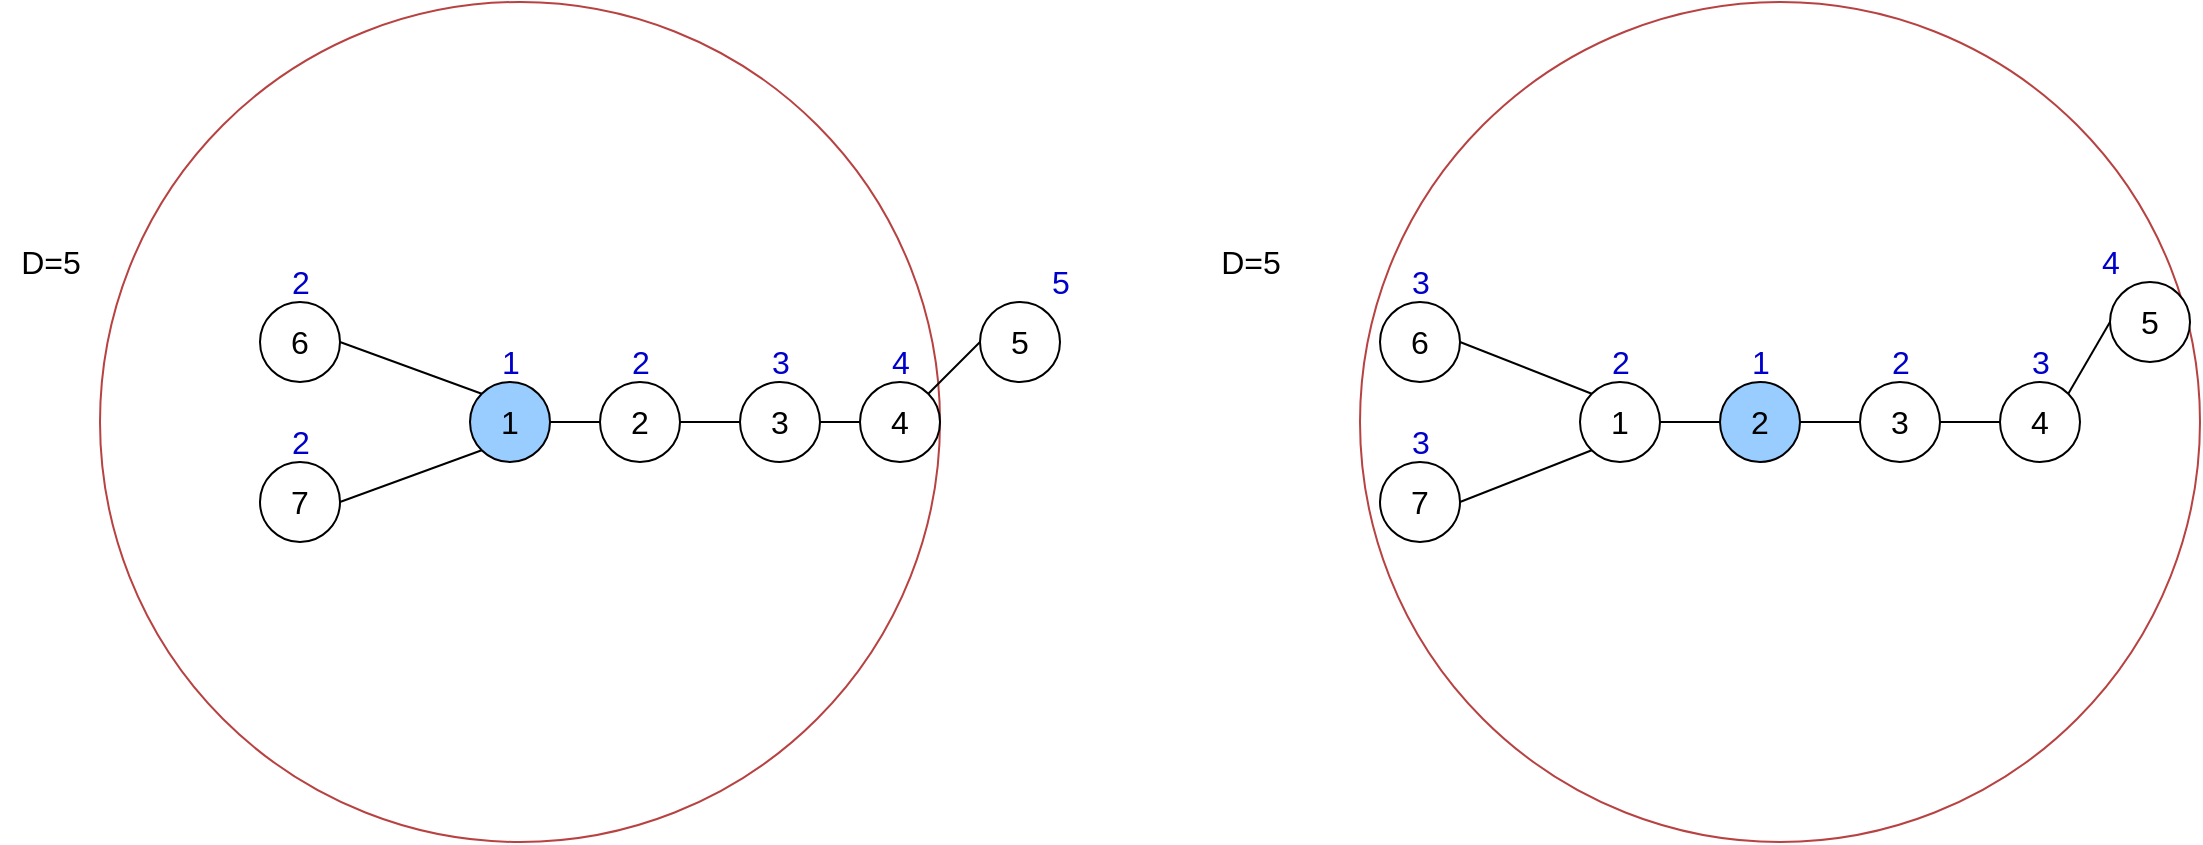 <mxfile version="12.6.8" type="device"><diagram id="LAXYo5VyAn5HuRE-vmGb" name="Page-1"><mxGraphModel dx="1218" dy="1762" grid="1" gridSize="10" guides="1" tooltips="1" connect="1" arrows="1" fold="1" page="1" pageScale="1" pageWidth="850" pageHeight="1100" math="0" shadow="0"><root><mxCell id="0"/><mxCell id="1" parent="0"/><mxCell id="M7lW4U-Q9ZDYVyDOkW2s-109" value="" style="ellipse;whiteSpace=wrap;html=1;aspect=fixed;comic=0;strokeColor=#B84242;fillColor=none;gradientColor=none;fontSize=16;" vertex="1" parent="1"><mxGeometry x="80" y="-50" width="420" height="420" as="geometry"/></mxCell><mxCell id="M7lW4U-Q9ZDYVyDOkW2s-103" value="" style="ellipse;whiteSpace=wrap;html=1;aspect=fixed;comic=0;strokeColor=#B84242;fillColor=none;gradientColor=none;fontSize=16;" vertex="1" parent="1"><mxGeometry x="710" y="-50" width="420" height="420" as="geometry"/></mxCell><mxCell id="M7lW4U-Q9ZDYVyDOkW2s-2" value="1" style="ellipse;whiteSpace=wrap;html=1;aspect=fixed;fontSize=16;fillColor=#99CCFF;" vertex="1" parent="1"><mxGeometry x="265" y="140" width="40" height="40" as="geometry"/></mxCell><mxCell id="M7lW4U-Q9ZDYVyDOkW2s-3" value="6" style="ellipse;whiteSpace=wrap;html=1;aspect=fixed;fontSize=16;" vertex="1" parent="1"><mxGeometry x="160" y="100" width="40" height="40" as="geometry"/></mxCell><mxCell id="M7lW4U-Q9ZDYVyDOkW2s-4" value="7" style="ellipse;whiteSpace=wrap;html=1;aspect=fixed;fontSize=16;" vertex="1" parent="1"><mxGeometry x="160" y="180" width="40" height="40" as="geometry"/></mxCell><mxCell id="M7lW4U-Q9ZDYVyDOkW2s-5" value="3" style="ellipse;whiteSpace=wrap;html=1;aspect=fixed;fontSize=16;" vertex="1" parent="1"><mxGeometry x="400" y="140" width="40" height="40" as="geometry"/></mxCell><mxCell id="M7lW4U-Q9ZDYVyDOkW2s-6" value="4" style="ellipse;whiteSpace=wrap;html=1;aspect=fixed;fontSize=16;" vertex="1" parent="1"><mxGeometry x="460" y="140" width="40" height="40" as="geometry"/></mxCell><mxCell id="M7lW4U-Q9ZDYVyDOkW2s-8" value="2" style="ellipse;whiteSpace=wrap;html=1;aspect=fixed;fontSize=16;" vertex="1" parent="1"><mxGeometry x="330" y="140" width="40" height="40" as="geometry"/></mxCell><mxCell id="M7lW4U-Q9ZDYVyDOkW2s-9" value="5" style="ellipse;whiteSpace=wrap;html=1;aspect=fixed;fontSize=16;" vertex="1" parent="1"><mxGeometry x="520" y="100" width="40" height="40" as="geometry"/></mxCell><mxCell id="M7lW4U-Q9ZDYVyDOkW2s-10" value="" style="endArrow=none;html=1;fontSize=16;exitX=1;exitY=0.5;exitDx=0;exitDy=0;entryX=0;entryY=0;entryDx=0;entryDy=0;" edge="1" parent="1" source="M7lW4U-Q9ZDYVyDOkW2s-3" target="M7lW4U-Q9ZDYVyDOkW2s-2"><mxGeometry width="50" height="50" relative="1" as="geometry"><mxPoint x="210" y="100" as="sourcePoint"/><mxPoint x="226" y="150" as="targetPoint"/></mxGeometry></mxCell><mxCell id="M7lW4U-Q9ZDYVyDOkW2s-13" value="" style="endArrow=none;html=1;fontSize=16;exitX=1;exitY=0.5;exitDx=0;exitDy=0;entryX=0;entryY=1;entryDx=0;entryDy=0;" edge="1" parent="1" source="M7lW4U-Q9ZDYVyDOkW2s-4" target="M7lW4U-Q9ZDYVyDOkW2s-2"><mxGeometry width="50" height="50" relative="1" as="geometry"><mxPoint x="190" y="130" as="sourcePoint"/><mxPoint x="235.858" y="155.858" as="targetPoint"/></mxGeometry></mxCell><mxCell id="M7lW4U-Q9ZDYVyDOkW2s-14" value="" style="endArrow=none;html=1;fontSize=16;exitX=0;exitY=0.5;exitDx=0;exitDy=0;entryX=1;entryY=0.5;entryDx=0;entryDy=0;" edge="1" parent="1" source="M7lW4U-Q9ZDYVyDOkW2s-8" target="M7lW4U-Q9ZDYVyDOkW2s-2"><mxGeometry width="50" height="50" relative="1" as="geometry"><mxPoint x="200" y="140" as="sourcePoint"/><mxPoint x="245.858" y="165.858" as="targetPoint"/></mxGeometry></mxCell><mxCell id="M7lW4U-Q9ZDYVyDOkW2s-16" value="" style="endArrow=none;html=1;fontSize=16;exitX=0;exitY=0.5;exitDx=0;exitDy=0;entryX=1;entryY=0.5;entryDx=0;entryDy=0;" edge="1" parent="1" source="M7lW4U-Q9ZDYVyDOkW2s-6" target="M7lW4U-Q9ZDYVyDOkW2s-5"><mxGeometry width="50" height="50" relative="1" as="geometry"><mxPoint x="390" y="170" as="sourcePoint"/><mxPoint x="430" y="160" as="targetPoint"/></mxGeometry></mxCell><mxCell id="M7lW4U-Q9ZDYVyDOkW2s-18" value="" style="endArrow=none;html=1;fontSize=16;exitX=0;exitY=0.5;exitDx=0;exitDy=0;entryX=1;entryY=0;entryDx=0;entryDy=0;" edge="1" parent="1" source="M7lW4U-Q9ZDYVyDOkW2s-9" target="M7lW4U-Q9ZDYVyDOkW2s-6"><mxGeometry width="50" height="50" relative="1" as="geometry"><mxPoint x="470" y="170" as="sourcePoint"/><mxPoint x="430" y="170" as="targetPoint"/></mxGeometry></mxCell><mxCell id="M7lW4U-Q9ZDYVyDOkW2s-20" value="D=5" style="text;html=1;align=center;verticalAlign=middle;resizable=0;points=[];autosize=1;fontSize=16;" vertex="1" parent="1"><mxGeometry x="30" y="70" width="50" height="20" as="geometry"/></mxCell><mxCell id="M7lW4U-Q9ZDYVyDOkW2s-36" value="1" style="ellipse;whiteSpace=wrap;html=1;aspect=fixed;fontSize=16;" vertex="1" parent="1"><mxGeometry x="820" y="140" width="40" height="40" as="geometry"/></mxCell><mxCell id="M7lW4U-Q9ZDYVyDOkW2s-37" value="6" style="ellipse;whiteSpace=wrap;html=1;aspect=fixed;fontSize=16;" vertex="1" parent="1"><mxGeometry x="720" y="100" width="40" height="40" as="geometry"/></mxCell><mxCell id="M7lW4U-Q9ZDYVyDOkW2s-38" value="7" style="ellipse;whiteSpace=wrap;html=1;aspect=fixed;fontSize=16;" vertex="1" parent="1"><mxGeometry x="720" y="180" width="40" height="40" as="geometry"/></mxCell><mxCell id="M7lW4U-Q9ZDYVyDOkW2s-39" value="3" style="ellipse;whiteSpace=wrap;html=1;aspect=fixed;fontSize=16;" vertex="1" parent="1"><mxGeometry x="960" y="140" width="40" height="40" as="geometry"/></mxCell><mxCell id="M7lW4U-Q9ZDYVyDOkW2s-40" value="4" style="ellipse;whiteSpace=wrap;html=1;aspect=fixed;fontSize=16;" vertex="1" parent="1"><mxGeometry x="1030" y="140" width="40" height="40" as="geometry"/></mxCell><mxCell id="M7lW4U-Q9ZDYVyDOkW2s-41" value="2" style="ellipse;whiteSpace=wrap;html=1;aspect=fixed;fontSize=16;fillColor=#99CCFF;" vertex="1" parent="1"><mxGeometry x="890" y="140" width="40" height="40" as="geometry"/></mxCell><mxCell id="M7lW4U-Q9ZDYVyDOkW2s-42" value="5" style="ellipse;whiteSpace=wrap;html=1;aspect=fixed;fontSize=16;" vertex="1" parent="1"><mxGeometry x="1085" y="90" width="40" height="40" as="geometry"/></mxCell><mxCell id="M7lW4U-Q9ZDYVyDOkW2s-43" value="" style="endArrow=none;html=1;fontSize=16;exitX=1;exitY=0.5;exitDx=0;exitDy=0;entryX=0;entryY=0;entryDx=0;entryDy=0;" edge="1" parent="1" source="M7lW4U-Q9ZDYVyDOkW2s-37" target="M7lW4U-Q9ZDYVyDOkW2s-36"><mxGeometry width="50" height="50" relative="1" as="geometry"><mxPoint x="770" y="100" as="sourcePoint"/><mxPoint x="786" y="150" as="targetPoint"/></mxGeometry></mxCell><mxCell id="M7lW4U-Q9ZDYVyDOkW2s-45" value="" style="endArrow=none;html=1;fontSize=16;exitX=1;exitY=0.5;exitDx=0;exitDy=0;entryX=0;entryY=1;entryDx=0;entryDy=0;" edge="1" parent="1" source="M7lW4U-Q9ZDYVyDOkW2s-38" target="M7lW4U-Q9ZDYVyDOkW2s-36"><mxGeometry width="50" height="50" relative="1" as="geometry"><mxPoint x="750" y="130" as="sourcePoint"/><mxPoint x="795.858" y="155.858" as="targetPoint"/></mxGeometry></mxCell><mxCell id="M7lW4U-Q9ZDYVyDOkW2s-46" value="" style="endArrow=none;html=1;fontSize=16;exitX=0;exitY=0.5;exitDx=0;exitDy=0;entryX=1;entryY=0.5;entryDx=0;entryDy=0;" edge="1" parent="1" source="M7lW4U-Q9ZDYVyDOkW2s-41" target="M7lW4U-Q9ZDYVyDOkW2s-36"><mxGeometry width="50" height="50" relative="1" as="geometry"><mxPoint x="760" y="140" as="sourcePoint"/><mxPoint x="805.858" y="165.858" as="targetPoint"/></mxGeometry></mxCell><mxCell id="M7lW4U-Q9ZDYVyDOkW2s-47" value="" style="endArrow=none;html=1;fontSize=16;exitX=0;exitY=0.5;exitDx=0;exitDy=0;entryX=1;entryY=0.5;entryDx=0;entryDy=0;" edge="1" parent="1" source="M7lW4U-Q9ZDYVyDOkW2s-39" target="M7lW4U-Q9ZDYVyDOkW2s-41"><mxGeometry width="50" height="50" relative="1" as="geometry"><mxPoint x="870" y="170" as="sourcePoint"/><mxPoint x="830" y="170" as="targetPoint"/></mxGeometry></mxCell><mxCell id="M7lW4U-Q9ZDYVyDOkW2s-48" value="" style="endArrow=none;html=1;fontSize=16;exitX=0;exitY=0.5;exitDx=0;exitDy=0;entryX=1;entryY=0.5;entryDx=0;entryDy=0;" edge="1" parent="1" source="M7lW4U-Q9ZDYVyDOkW2s-40" target="M7lW4U-Q9ZDYVyDOkW2s-39"><mxGeometry width="50" height="50" relative="1" as="geometry"><mxPoint x="950" y="170" as="sourcePoint"/><mxPoint x="990" y="160" as="targetPoint"/></mxGeometry></mxCell><mxCell id="M7lW4U-Q9ZDYVyDOkW2s-49" value="" style="endArrow=none;html=1;fontSize=16;exitX=0;exitY=0.5;exitDx=0;exitDy=0;entryX=1;entryY=0;entryDx=0;entryDy=0;" edge="1" parent="1" source="M7lW4U-Q9ZDYVyDOkW2s-42" target="M7lW4U-Q9ZDYVyDOkW2s-40"><mxGeometry width="50" height="50" relative="1" as="geometry"><mxPoint x="1030" y="170" as="sourcePoint"/><mxPoint x="990" y="170" as="targetPoint"/></mxGeometry></mxCell><mxCell id="M7lW4U-Q9ZDYVyDOkW2s-83" value="&lt;font color=&quot;#0000CC&quot;&gt;1&lt;/font&gt;" style="text;html=1;align=center;verticalAlign=middle;resizable=0;points=[];autosize=1;fontSize=16;" vertex="1" parent="1"><mxGeometry x="270" y="120" width="30" height="20" as="geometry"/></mxCell><mxCell id="M7lW4U-Q9ZDYVyDOkW2s-84" value="&lt;font color=&quot;#0000CC&quot;&gt;2&lt;/font&gt;" style="text;html=1;align=center;verticalAlign=middle;resizable=0;points=[];autosize=1;fontSize=16;" vertex="1" parent="1"><mxGeometry x="335" y="120" width="30" height="20" as="geometry"/></mxCell><mxCell id="M7lW4U-Q9ZDYVyDOkW2s-85" value="&lt;font color=&quot;#0000CC&quot;&gt;3&lt;/font&gt;" style="text;html=1;align=center;verticalAlign=middle;resizable=0;points=[];autosize=1;fontSize=16;" vertex="1" parent="1"><mxGeometry x="405" y="120" width="30" height="20" as="geometry"/></mxCell><mxCell id="M7lW4U-Q9ZDYVyDOkW2s-86" value="&lt;font color=&quot;#0000CC&quot;&gt;4&lt;/font&gt;" style="text;html=1;align=center;verticalAlign=middle;resizable=0;points=[];autosize=1;fontSize=16;" vertex="1" parent="1"><mxGeometry x="465" y="120" width="30" height="20" as="geometry"/></mxCell><mxCell id="M7lW4U-Q9ZDYVyDOkW2s-87" value="&lt;font color=&quot;#0000CC&quot;&gt;5&lt;/font&gt;" style="text;html=1;align=center;verticalAlign=middle;resizable=0;points=[];autosize=1;fontSize=16;" vertex="1" parent="1"><mxGeometry x="545" y="80" width="30" height="20" as="geometry"/></mxCell><mxCell id="M7lW4U-Q9ZDYVyDOkW2s-89" value="&lt;font color=&quot;#0000CC&quot;&gt;2&lt;/font&gt;" style="text;html=1;align=center;verticalAlign=middle;resizable=0;points=[];autosize=1;fontSize=16;" vertex="1" parent="1"><mxGeometry x="165" y="80" width="30" height="20" as="geometry"/></mxCell><mxCell id="M7lW4U-Q9ZDYVyDOkW2s-90" value="&lt;font color=&quot;#0000CC&quot;&gt;2&lt;/font&gt;" style="text;html=1;align=center;verticalAlign=middle;resizable=0;points=[];autosize=1;fontSize=16;" vertex="1" parent="1"><mxGeometry x="165" y="160" width="30" height="20" as="geometry"/></mxCell><mxCell id="M7lW4U-Q9ZDYVyDOkW2s-91" value="&lt;font color=&quot;#0000CC&quot;&gt;1&lt;/font&gt;" style="text;html=1;align=center;verticalAlign=middle;resizable=0;points=[];autosize=1;fontSize=16;" vertex="1" parent="1"><mxGeometry x="895" y="120" width="30" height="20" as="geometry"/></mxCell><mxCell id="M7lW4U-Q9ZDYVyDOkW2s-92" value="&lt;font color=&quot;#0000CC&quot;&gt;2&lt;/font&gt;" style="text;html=1;align=center;verticalAlign=middle;resizable=0;points=[];autosize=1;fontSize=16;" vertex="1" parent="1"><mxGeometry x="825" y="120" width="30" height="20" as="geometry"/></mxCell><mxCell id="M7lW4U-Q9ZDYVyDOkW2s-93" value="&lt;font color=&quot;#0000CC&quot;&gt;2&lt;/font&gt;" style="text;html=1;align=center;verticalAlign=middle;resizable=0;points=[];autosize=1;fontSize=16;" vertex="1" parent="1"><mxGeometry x="965" y="120" width="30" height="20" as="geometry"/></mxCell><mxCell id="M7lW4U-Q9ZDYVyDOkW2s-94" value="&lt;font color=&quot;#0000CC&quot;&gt;3&lt;/font&gt;" style="text;html=1;align=center;verticalAlign=middle;resizable=0;points=[];autosize=1;fontSize=16;" vertex="1" parent="1"><mxGeometry x="725" y="80" width="30" height="20" as="geometry"/></mxCell><mxCell id="M7lW4U-Q9ZDYVyDOkW2s-95" value="&lt;font color=&quot;#0000CC&quot;&gt;3&lt;/font&gt;" style="text;html=1;align=center;verticalAlign=middle;resizable=0;points=[];autosize=1;fontSize=16;" vertex="1" parent="1"><mxGeometry x="725" y="160" width="30" height="20" as="geometry"/></mxCell><mxCell id="M7lW4U-Q9ZDYVyDOkW2s-96" value="&lt;font color=&quot;#0000CC&quot;&gt;3&lt;/font&gt;" style="text;html=1;align=center;verticalAlign=middle;resizable=0;points=[];autosize=1;fontSize=16;" vertex="1" parent="1"><mxGeometry x="1035" y="120" width="30" height="20" as="geometry"/></mxCell><mxCell id="M7lW4U-Q9ZDYVyDOkW2s-97" value="&lt;font color=&quot;#0000CC&quot;&gt;4&lt;/font&gt;" style="text;html=1;align=center;verticalAlign=middle;resizable=0;points=[];autosize=1;fontSize=16;" vertex="1" parent="1"><mxGeometry x="1070" y="70" width="30" height="20" as="geometry"/></mxCell><mxCell id="M7lW4U-Q9ZDYVyDOkW2s-102" value="D=5" style="text;html=1;align=center;verticalAlign=middle;resizable=0;points=[];autosize=1;fontSize=16;" vertex="1" parent="1"><mxGeometry x="630" y="70" width="50" height="20" as="geometry"/></mxCell><mxCell id="M7lW4U-Q9ZDYVyDOkW2s-111" value="" style="endArrow=none;html=1;fontSize=16;exitX=0;exitY=0.5;exitDx=0;exitDy=0;entryX=1;entryY=0.5;entryDx=0;entryDy=0;" edge="1" parent="1" source="M7lW4U-Q9ZDYVyDOkW2s-5" target="M7lW4U-Q9ZDYVyDOkW2s-8"><mxGeometry width="50" height="50" relative="1" as="geometry"><mxPoint x="470" y="170" as="sourcePoint"/><mxPoint x="440" y="170" as="targetPoint"/></mxGeometry></mxCell></root></mxGraphModel></diagram></mxfile>